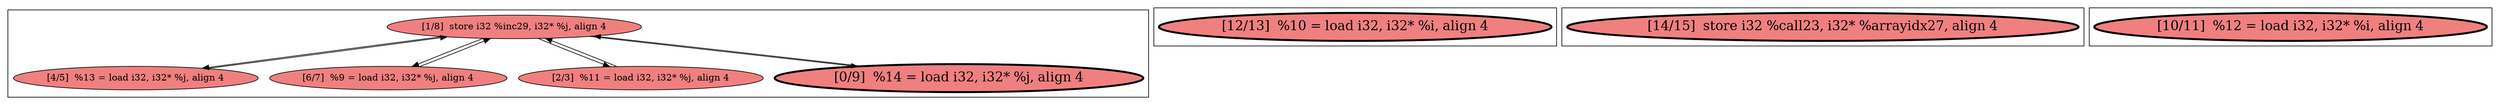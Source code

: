
digraph G {



node652->node649 [ ]
node649->node652 [ ]
node652->node648 [ ]
node648->node652 [ ]
node651->node652 [ ]
node652->node651 [ ]
node650->node652 [ ]
node652->node650 [ ]


subgraph cluster3 {


node655 [penwidth=3.0,fontsize=20,fillcolor=lightcoral,label="[12/13]  %10 = load i32, i32* %i, align 4",shape=ellipse,style=filled ]



}

subgraph cluster2 {


node654 [penwidth=3.0,fontsize=20,fillcolor=lightcoral,label="[14/15]  store i32 %call23, i32* %arrayidx27, align 4",shape=ellipse,style=filled ]



}

subgraph cluster0 {


node652 [fillcolor=lightcoral,label="[1/8]  store i32 %inc29, i32* %j, align 4",shape=ellipse,style=filled ]
node650 [penwidth=3.0,fontsize=20,fillcolor=lightcoral,label="[0/9]  %14 = load i32, i32* %j, align 4",shape=ellipse,style=filled ]
node648 [fillcolor=lightcoral,label="[6/7]  %9 = load i32, i32* %j, align 4",shape=ellipse,style=filled ]
node651 [fillcolor=lightcoral,label="[2/3]  %11 = load i32, i32* %j, align 4",shape=ellipse,style=filled ]
node649 [fillcolor=lightcoral,label="[4/5]  %13 = load i32, i32* %j, align 4",shape=ellipse,style=filled ]



}

subgraph cluster1 {


node653 [penwidth=3.0,fontsize=20,fillcolor=lightcoral,label="[10/11]  %12 = load i32, i32* %i, align 4",shape=ellipse,style=filled ]



}

}
